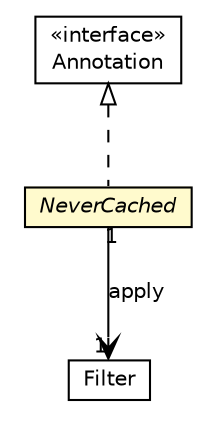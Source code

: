 #!/usr/local/bin/dot
#
# Class diagram 
# Generated by UMLGraph version R5_6-24-gf6e263 (http://www.umlgraph.org/)
#

digraph G {
	edge [fontname="Helvetica",fontsize=10,labelfontname="Helvetica",labelfontsize=10];
	node [fontname="Helvetica",fontsize=10,shape=plaintext];
	nodesep=0.25;
	ranksep=0.5;
	// io.werval.filters.NeverCached
	c27226 [label=<<table title="io.werval.filters.NeverCached" border="0" cellborder="1" cellspacing="0" cellpadding="2" port="p" bgcolor="lemonChiffon" href="./NeverCached.html">
		<tr><td><table border="0" cellspacing="0" cellpadding="1">
<tr><td align="center" balign="center"><font face="Helvetica-Oblique"> NeverCached </font></td></tr>
		</table></td></tr>
		</table>>, URL="./NeverCached.html", fontname="Helvetica", fontcolor="black", fontsize=10.0];
	// io.werval.filters.NeverCached.Filter
	c27227 [label=<<table title="io.werval.filters.NeverCached.Filter" border="0" cellborder="1" cellspacing="0" cellpadding="2" port="p" href="./NeverCached.Filter.html">
		<tr><td><table border="0" cellspacing="0" cellpadding="1">
<tr><td align="center" balign="center"> Filter </td></tr>
		</table></td></tr>
		</table>>, URL="./NeverCached.Filter.html", fontname="Helvetica", fontcolor="black", fontsize=10.0];
	//io.werval.filters.NeverCached implements java.lang.annotation.Annotation
	c27312:p -> c27226:p [dir=back,arrowtail=empty,style=dashed];
	// io.werval.filters.NeverCached NAVASSOC io.werval.filters.NeverCached.Filter
	c27226:p -> c27227:p [taillabel="1", label="apply", headlabel="1", fontname="Helvetica", fontcolor="black", fontsize=10.0, color="black", arrowhead=open];
	// java.lang.annotation.Annotation
	c27312 [label=<<table title="java.lang.annotation.Annotation" border="0" cellborder="1" cellspacing="0" cellpadding="2" port="p" href="http://docs.oracle.com/javase/8/docs/api/java/lang/annotation/Annotation.html">
		<tr><td><table border="0" cellspacing="0" cellpadding="1">
<tr><td align="center" balign="center"> &#171;interface&#187; </td></tr>
<tr><td align="center" balign="center"> Annotation </td></tr>
		</table></td></tr>
		</table>>, URL="http://docs.oracle.com/javase/8/docs/api/java/lang/annotation/Annotation.html", fontname="Helvetica", fontcolor="black", fontsize=10.0];
}

